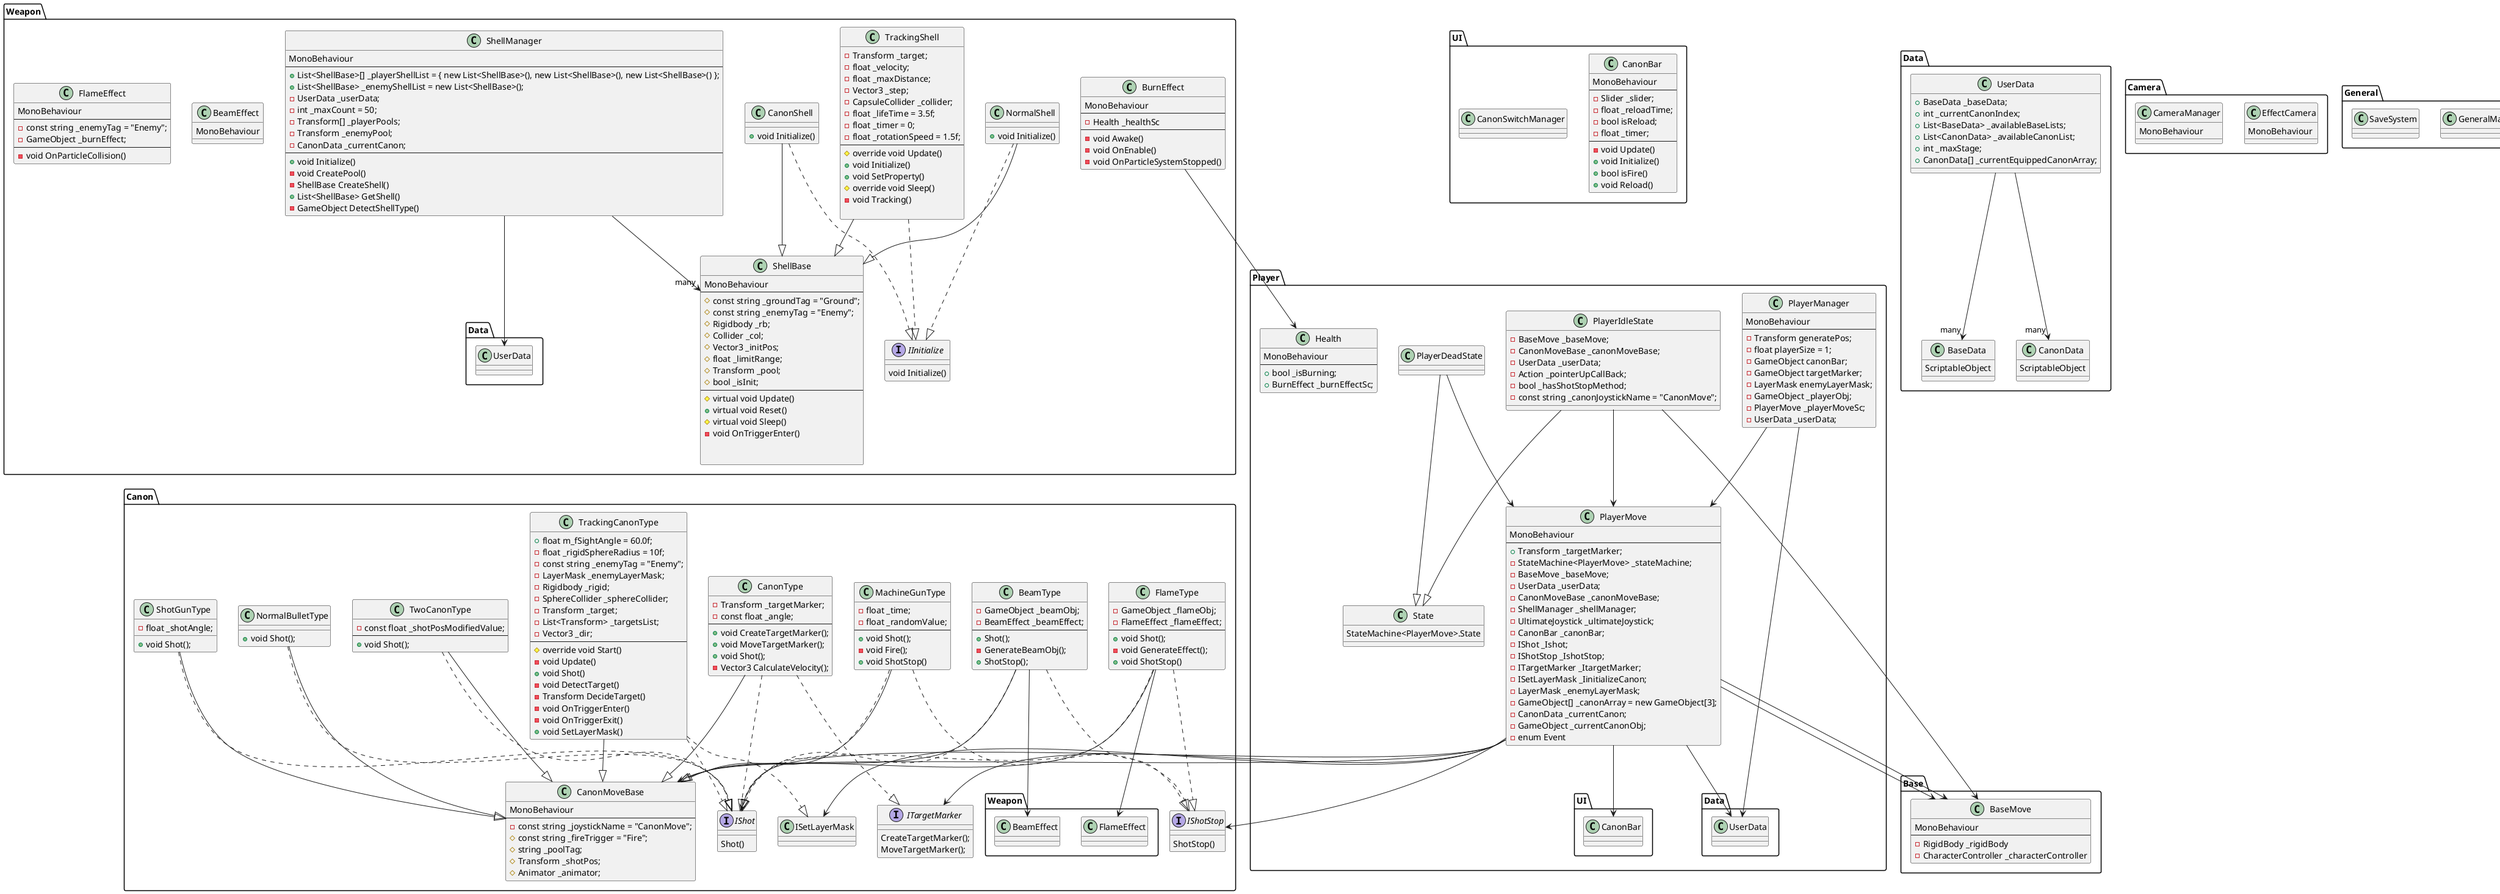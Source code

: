 ﻿@startuml

skinparam groupInheritance 2






namespace Canon{

BeamType ..|> IShot
BeamType ..|> IShotStop
BeamType --|> CanonMoveBase
BeamType --> Weapon.BeamEffect
CanonType ..|> IShot
CanonType ..|> ITargetMarker
CanonType --|> CanonMoveBase
FlameType ..|> IShot
FlameType ..|> IShotStop
FlameType --|> CanonMoveBase
FlameType --> Weapon.FlameEffect
MachineGunType ..|> IShot
MachineGunType ..|> IShotStop
MachineGunType --|> CanonMoveBase
NormalBulletType ..|> IShot
NormalBulletType --|> CanonMoveBase
ShotGunType ..|> IShot
ShotGunType --|> CanonMoveBase
TrackingCanonType ..|> IShot
TrackingCanonType ..|> ISetLayerMask
TrackingCanonType --|> CanonMoveBase
TwoCanonType ..|> IShot
TwoCanonType --|> CanonMoveBase



class CanonMoveBase
{
MonoBehaviour
--
- const string _joystickName = "CanonMove";
# const string _fireTrigger = "Fire";
# string _poolTag;
# Transform _shotPos;
# Animator _animator;
}

class BeamType
{
- GameObject _beamObj;
- BeamEffect _beamEffect;
--
+ Shot();
- GenerateBeamObj();
+ ShotStop();
}
class CanonType
{
- Transform _targetMarker;
- const float _angle;
--
+ void CreateTargetMarker();
+ void MoveTargetMarker();
+ void Shot();
- Vector3 CalculateVelocity();
}
class FlameType
{
- GameObject _flameObj;
- FlameEffect _flameEffect;
--
+ void Shot();
- void GenerateEffect();
+ void ShotStop()
}
class MachineGunType
{
- float _time;
- float _randomValue;
--
+ void Shot();
- void Fire();
+ void ShotStop()
}
class NormalBulletType
{
+ void Shot();
}
class ShotGunType
{
- float _shotAngle;
+ void Shot();
}
class TrackingCanonType
{
+ float m_fSightAngle = 60.0f;
-  float _rigidSphereRadius = 10f;
- const string _enemyTag = "Enemy";
- LayerMask _enemyLayerMask;
- Rigidbody _rigid;
- SphereCollider _sphereCollider;
- Transform _target;
- List<Transform> _targetsList;
- Vector3 _dir;
--
# override void Start()
- void Update()
+ void Shot()
- void DetectTarget()
- Transform DecideTarget()
- void OnTriggerEnter()
- void OnTriggerExit()
+ void SetLayerMask()
}
class TwoCanonType
{
- const float _shotPosModifiedValue;
--
+ void Shot();
}

interface IShot
{
Shot()
}
interface IShotStop
{
ShotStop()
}
interface ITargetMarker
{
CreateTargetMarker();
MoveTargetMarker();
}
}



namespace Base{
class BaseMove
{
MonoBehaviour 
--
- RigidBody _rigidBody
- CharacterController _characterController
}
}
namespace Player{
PlayerManager --> PlayerMove
PlayerManager --> Data.UserData
PlayerDeadState --|> State
PlayerIdleState --|> State
PlayerIdleState --> BaseMove
PlayerMove --> BaseMove
PlayerIdleState --> PlayerMove
PlayerDeadState --> PlayerMove
PlayerMove --> Canon.CanonMoveBase
PlayerMove --> Canon.IShot
PlayerMove --> Canon.IShotStop
PlayerMove --> Canon.ITargetMarker
PlayerMove --> Canon.ISetLayerMask
PlayerMove --> UI.CanonBar
PlayerMove --> Data.UserData
PlayerMove --> Base.BaseMove



class PlayerMove
{
MonoBehaviour
--
+ Transform _targetMarker;
- StateMachine<PlayerMove> _stateMachine;
- BaseMove _baseMove;
- UserData _userData;
- CanonMoveBase _canonMoveBase;
- ShellManager _shellManager;
- UltimateJoystick _ultimateJoystick;
- CanonBar _canonBar;
- IShot _Ishot;
- IShotStop _IshotStop;
- ITargetMarker _ItargetMarker;
- ISetLayerMask _IinitializeCanon;
- LayerMask _enemyLayerMask;
- GameObject[] _canonArray = new GameObject[3];
- CanonData _currentCanon;
- GameObject _currentCanonObj;
- enum Event 
}

class PlayerManager
{
MonoBehaviour
--
- Transform generatePos;
- float playerSize = 1;
- GameObject canonBar;
- GameObject targetMarker; 
- LayerMask enemyLayerMask;
- GameObject _playerObj;
- PlayerMove _playerMoveSc;
- UserData _userData;
}

class PlayerDeadState
{
}

class PlayerIdleState
{
- BaseMove _baseMove;
- CanonMoveBase _canonMoveBase;
- UserData _userData;
- Action _pointerUpCallBack;
- bool _hasShotStopMethod;
- const string _canonJoystickName = "CanonMove";
}

class State
{
StateMachine<PlayerMove>.State
}
class Health
{
MonoBehaviour
--
+ bool _isBurning;
+ BurnEffect _burnEffectSc;
}

}

namespace UI{
class CanonBar{
MonoBehaviour
--
- Slider _slider;
- float _reloadTime;
- bool isReload;
- float _timer;
--
- void Update()
+ void Initialize()
+ bool isFire()
+ void Reload()
}

class CanonSwitchManager{

}
}

namespace Weapon{
CanonShell ..|> IInitialize
CanonShell --|> ShellBase
NormalShell ..|> IInitialize
NormalShell --|> ShellBase
TrackingShell ..|> IInitialize
TrackingShell --|> ShellBase
ShellManager --> "many" ShellBase
ShellManager --> Data.UserData
BurnEffect --> Player.Health

class ShellManager
{
MonoBehaviour 
--
+ List<ShellBase>[] _playerShellList = { new List<ShellBase>(), new List<ShellBase>(), new List<ShellBase>() };
+ List<ShellBase> _enemyShellList = new List<ShellBase>();
- UserData _userData;
- int _maxCount = 50;  
- Transform[] _playerPools;   
- Transform _enemyPool;
- CanonData _currentCanon;
--
+ void Initialize()
- void CreatePool()
- ShellBase CreateShell()
+ List<ShellBase> GetShell()
- GameObject DetectShellType()
}


class BeamEffect
{
MonoBehaviour
}
class BurnEffect
{
MonoBehaviour
--
- Health _healthSc
--
- void Awake()
- void OnEnable()
- void OnParticleSystemStopped() 
}
class FlameEffect
{
MonoBehaviour
--
- const string _enemyTag = "Enemy";
- GameObject _burnEffect;
--
- void OnParticleCollision()
}
class ShellBase
{
MonoBehaviour
--
# const string _groundTag = "Ground";
# const string _enemyTag = "Enemy";
# Rigidbody _rb;
# Collider _col;
# Vector3 _initPos;
# float _limitRange;
# Transform _pool;
# bool _isInit;
--
# virtual void Update()
+ virtual void Reset()
# virtual void Sleep()
- void OnTriggerEnter()


}

interface IInitialize
{
void Initialize()
}
class CanonShell
{
+ void Initialize()
}
class NormalShell
{
+ void Initialize()
}

class TrackingShell
{
- Transform _target;
- float _velocity;
- float _maxDistance;
- Vector3 _step;
- CapsuleCollider _collider;
- float _lifeTime = 3.5f;
- float _timer = 0;
- float _rotationSpeed = 1.5f;
--
# override void Update()
+ void Initialize()
+ void SetProperty()
# override void Sleep()
- void Tracking()

}
}

namespace Data{
UserData --> "many" BaseData
UserData --> "many" CanonData


class CanonData
{
ScriptableObject
}
class BaseData
{
ScriptableObject
}
class UserData
{
+ BaseData _baseData;
+ int _currentCanonIndex;
+ List<BaseData> _availableBaseLists;
+ List<CanonData> _availableCanonList;
+ int _maxStage;
+ CanonData[] _currentEquippedCanonArray;
}
}

namespace Camera{
class EffectCamera
{
MonoBehaviour
}
class CameraManager{
MonoBehaviour
}
}

namespace General{
class GeneralManager
{
}

class SaveSystem
{
}
}
@enduml